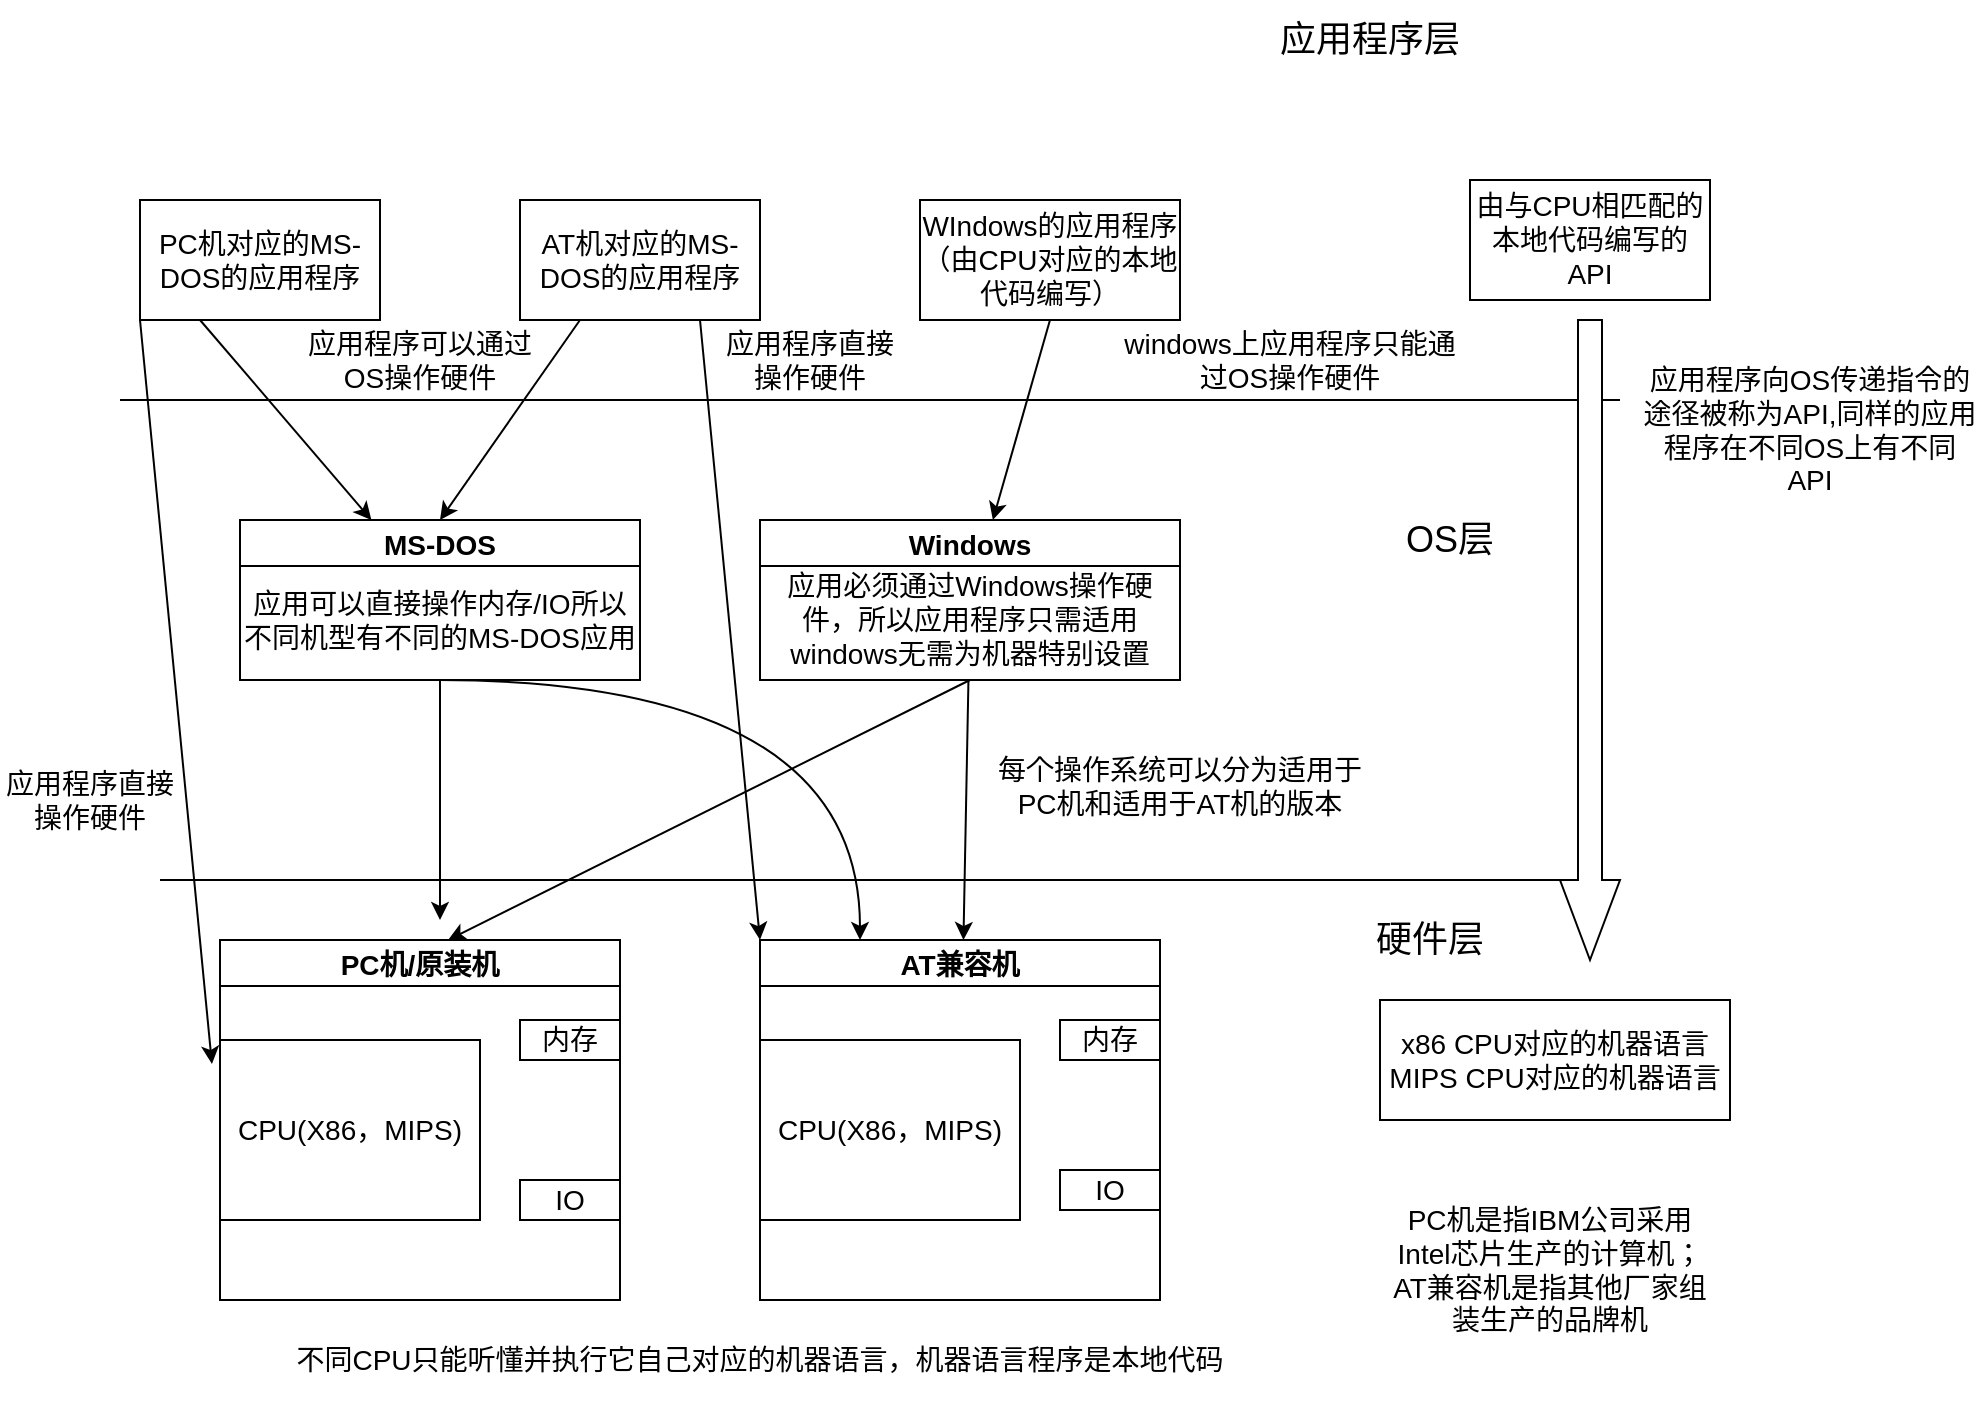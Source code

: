 <mxfile version="15.4.0" type="device"><diagram id="wh7y2z8IgzURHm9qdUAP" name="第 1 页"><mxGraphModel dx="1679" dy="494" grid="1" gridSize="10" guides="1" tooltips="1" connect="1" arrows="1" fold="1" page="1" pageScale="1" pageWidth="827" pageHeight="1169" math="0" shadow="0"><root><mxCell id="0"/><mxCell id="1" parent="0"/><mxCell id="rUAq9ytYSigDpX9vsm52-1" value="PC机/原装机" style="swimlane;fontSize=14;" vertex="1" parent="1"><mxGeometry x="90" y="760" width="200" height="180" as="geometry"/></mxCell><mxCell id="rUAq9ytYSigDpX9vsm52-5" value="内存" style="rounded=0;whiteSpace=wrap;html=1;fontSize=14;" vertex="1" parent="rUAq9ytYSigDpX9vsm52-1"><mxGeometry x="150" y="40" width="50" height="20" as="geometry"/></mxCell><mxCell id="rUAq9ytYSigDpX9vsm52-4" value="IO" style="rounded=0;whiteSpace=wrap;html=1;fontSize=14;" vertex="1" parent="rUAq9ytYSigDpX9vsm52-1"><mxGeometry x="150" y="120" width="50" height="20" as="geometry"/></mxCell><mxCell id="rUAq9ytYSigDpX9vsm52-3" value="CPU(X86，MIPS)" style="rounded=0;whiteSpace=wrap;html=1;fontSize=14;" vertex="1" parent="rUAq9ytYSigDpX9vsm52-1"><mxGeometry y="50" width="130" height="90" as="geometry"/></mxCell><mxCell id="rUAq9ytYSigDpX9vsm52-6" value="AT兼容机" style="swimlane;fontSize=14;" vertex="1" parent="1"><mxGeometry x="360" y="760" width="200" height="180" as="geometry"/></mxCell><mxCell id="rUAq9ytYSigDpX9vsm52-7" value="内存" style="rounded=0;whiteSpace=wrap;html=1;fontSize=14;" vertex="1" parent="rUAq9ytYSigDpX9vsm52-6"><mxGeometry x="150" y="40" width="50" height="20" as="geometry"/></mxCell><mxCell id="rUAq9ytYSigDpX9vsm52-8" value="IO" style="rounded=0;whiteSpace=wrap;html=1;fontSize=14;" vertex="1" parent="rUAq9ytYSigDpX9vsm52-6"><mxGeometry x="150" y="115" width="50" height="20" as="geometry"/></mxCell><mxCell id="rUAq9ytYSigDpX9vsm52-9" value="CPU(X86，MIPS)" style="rounded=0;whiteSpace=wrap;html=1;fontSize=14;" vertex="1" parent="rUAq9ytYSigDpX9vsm52-6"><mxGeometry y="50" width="130" height="90" as="geometry"/></mxCell><mxCell id="rUAq9ytYSigDpX9vsm52-10" value="PC机是指IBM公司采用Intel芯片生产的计算机；AT兼容机是指其他厂家组装生产的品牌机" style="text;html=1;strokeColor=none;fillColor=none;align=center;verticalAlign=middle;whiteSpace=wrap;rounded=0;fontSize=14;" vertex="1" parent="1"><mxGeometry x="670" y="860" width="170" height="130" as="geometry"/></mxCell><mxCell id="rUAq9ytYSigDpX9vsm52-13" value="" style="endArrow=none;html=1;rounded=0;fontSize=14;edgeStyle=orthogonalEdgeStyle;" edge="1" parent="1"><mxGeometry width="50" height="50" relative="1" as="geometry"><mxPoint x="60" y="730" as="sourcePoint"/><mxPoint x="790" y="730" as="targetPoint"/><Array as="points"><mxPoint x="250" y="730"/></Array></mxGeometry></mxCell><mxCell id="rUAq9ytYSigDpX9vsm52-14" value="&lt;font style=&quot;font-size: 18px&quot;&gt;硬件层&lt;/font&gt;" style="text;html=1;strokeColor=none;fillColor=none;align=center;verticalAlign=middle;whiteSpace=wrap;rounded=0;fontSize=14;" vertex="1" parent="1"><mxGeometry x="610" y="740" width="170" height="40" as="geometry"/></mxCell><mxCell id="rUAq9ytYSigDpX9vsm52-24" style="edgeStyle=orthogonalEdgeStyle;rounded=0;orthogonalLoop=1;jettySize=auto;html=1;exitX=0.5;exitY=1;exitDx=0;exitDy=0;fontSize=14;" edge="1" parent="1" source="rUAq9ytYSigDpX9vsm52-16"><mxGeometry relative="1" as="geometry"><mxPoint x="200" y="750" as="targetPoint"/></mxGeometry></mxCell><mxCell id="rUAq9ytYSigDpX9vsm52-16" value="MS-DOS" style="swimlane;fontSize=14;startSize=23;" vertex="1" parent="1"><mxGeometry x="100" y="550" width="200" height="80" as="geometry"/></mxCell><mxCell id="rUAq9ytYSigDpX9vsm52-49" value="&lt;font style=&quot;font-size: 14px&quot;&gt;应用可以直接操作内存/IO所以不同机型有不同的MS-DOS应用&lt;/font&gt;" style="text;html=1;strokeColor=none;fillColor=none;align=center;verticalAlign=middle;whiteSpace=wrap;rounded=0;fontSize=14;" vertex="1" parent="rUAq9ytYSigDpX9vsm52-16"><mxGeometry y="30" width="200" height="40" as="geometry"/></mxCell><mxCell id="rUAq9ytYSigDpX9vsm52-28" style="rounded=0;orthogonalLoop=1;jettySize=auto;html=1;exitX=0.5;exitY=1;exitDx=0;exitDy=0;entryX=0.57;entryY=0;entryDx=0;entryDy=0;entryPerimeter=0;fontSize=14;" edge="1" parent="1" source="rUAq9ytYSigDpX9vsm52-20" target="rUAq9ytYSigDpX9vsm52-1"><mxGeometry relative="1" as="geometry"/></mxCell><mxCell id="rUAq9ytYSigDpX9vsm52-29" style="edgeStyle=none;rounded=0;orthogonalLoop=1;jettySize=auto;html=1;fontSize=14;" edge="1" parent="1" source="rUAq9ytYSigDpX9vsm52-20" target="rUAq9ytYSigDpX9vsm52-6"><mxGeometry relative="1" as="geometry"/></mxCell><mxCell id="rUAq9ytYSigDpX9vsm52-20" value="Windows" style="swimlane;fontSize=14;" vertex="1" parent="1"><mxGeometry x="360" y="550" width="210" height="80" as="geometry"/></mxCell><mxCell id="rUAq9ytYSigDpX9vsm52-50" value="&lt;font style=&quot;font-size: 14px&quot;&gt;应用必须通过Windows操作硬件，所以应用程序只需适用windows无需为机器特别设置&lt;/font&gt;" style="text;html=1;strokeColor=none;fillColor=none;align=center;verticalAlign=middle;whiteSpace=wrap;rounded=0;fontSize=14;" vertex="1" parent="rUAq9ytYSigDpX9vsm52-20"><mxGeometry x="5" y="30" width="200" height="40" as="geometry"/></mxCell><mxCell id="rUAq9ytYSigDpX9vsm52-27" value="" style="endArrow=classic;html=1;rounded=0;fontSize=14;edgeStyle=orthogonalEdgeStyle;curved=1;entryX=0.25;entryY=0;entryDx=0;entryDy=0;" edge="1" parent="1" target="rUAq9ytYSigDpX9vsm52-6"><mxGeometry width="50" height="50" relative="1" as="geometry"><mxPoint x="200" y="630" as="sourcePoint"/><mxPoint x="430" y="710" as="targetPoint"/></mxGeometry></mxCell><mxCell id="rUAq9ytYSigDpX9vsm52-30" value="每个操作系统可以分为适用于PC机和适用于AT机的版本" style="text;html=1;strokeColor=none;fillColor=none;align=center;verticalAlign=middle;whiteSpace=wrap;rounded=0;fontSize=14;" vertex="1" parent="1"><mxGeometry x="470" y="650" width="200" height="65" as="geometry"/></mxCell><mxCell id="rUAq9ytYSigDpX9vsm52-32" value="不同CPU只能听懂并执行它自己对应的机器语言，机器语言程序是本地代码" style="text;html=1;strokeColor=none;fillColor=none;align=center;verticalAlign=middle;whiteSpace=wrap;rounded=0;fontSize=14;" vertex="1" parent="1"><mxGeometry x="60" y="950" width="600" height="40" as="geometry"/></mxCell><mxCell id="rUAq9ytYSigDpX9vsm52-34" value="&lt;font style=&quot;font-size: 18px&quot;&gt;OS层&lt;/font&gt;" style="text;html=1;strokeColor=none;fillColor=none;align=center;verticalAlign=middle;whiteSpace=wrap;rounded=0;fontSize=14;" vertex="1" parent="1"><mxGeometry x="620" y="540" width="170" height="40" as="geometry"/></mxCell><mxCell id="rUAq9ytYSigDpX9vsm52-38" style="edgeStyle=none;rounded=0;orthogonalLoop=1;jettySize=auto;html=1;exitX=0.25;exitY=1;exitDx=0;exitDy=0;fontSize=14;" edge="1" parent="1" source="rUAq9ytYSigDpX9vsm52-35" target="rUAq9ytYSigDpX9vsm52-16"><mxGeometry relative="1" as="geometry"/></mxCell><mxCell id="rUAq9ytYSigDpX9vsm52-41" style="edgeStyle=none;rounded=0;orthogonalLoop=1;jettySize=auto;html=1;exitX=0;exitY=1;exitDx=0;exitDy=0;entryX=-0.031;entryY=0.133;entryDx=0;entryDy=0;entryPerimeter=0;fontSize=14;" edge="1" parent="1" source="rUAq9ytYSigDpX9vsm52-35" target="rUAq9ytYSigDpX9vsm52-3"><mxGeometry relative="1" as="geometry"/></mxCell><mxCell id="rUAq9ytYSigDpX9vsm52-35" value="PC机对应的MS-DOS的应用程序" style="rounded=0;whiteSpace=wrap;html=1;fontSize=14;" vertex="1" parent="1"><mxGeometry x="50" y="390" width="120" height="60" as="geometry"/></mxCell><mxCell id="rUAq9ytYSigDpX9vsm52-39" style="edgeStyle=none;rounded=0;orthogonalLoop=1;jettySize=auto;html=1;exitX=0.25;exitY=1;exitDx=0;exitDy=0;entryX=0.5;entryY=0;entryDx=0;entryDy=0;fontSize=14;" edge="1" parent="1" source="rUAq9ytYSigDpX9vsm52-36" target="rUAq9ytYSigDpX9vsm52-16"><mxGeometry relative="1" as="geometry"/></mxCell><mxCell id="rUAq9ytYSigDpX9vsm52-42" style="edgeStyle=none;rounded=0;orthogonalLoop=1;jettySize=auto;html=1;exitX=0.75;exitY=1;exitDx=0;exitDy=0;entryX=0;entryY=0;entryDx=0;entryDy=0;fontSize=14;" edge="1" parent="1" source="rUAq9ytYSigDpX9vsm52-36" target="rUAq9ytYSigDpX9vsm52-6"><mxGeometry relative="1" as="geometry"/></mxCell><mxCell id="rUAq9ytYSigDpX9vsm52-36" value="AT机对应的MS-DOS的应用程序" style="rounded=0;whiteSpace=wrap;html=1;fontSize=14;" vertex="1" parent="1"><mxGeometry x="240" y="390" width="120" height="60" as="geometry"/></mxCell><mxCell id="rUAq9ytYSigDpX9vsm52-46" style="edgeStyle=none;rounded=0;orthogonalLoop=1;jettySize=auto;html=1;exitX=0.5;exitY=1;exitDx=0;exitDy=0;fontSize=14;" edge="1" parent="1" source="rUAq9ytYSigDpX9vsm52-37" target="rUAq9ytYSigDpX9vsm52-20"><mxGeometry relative="1" as="geometry"/></mxCell><mxCell id="rUAq9ytYSigDpX9vsm52-37" value="WIndows的应用程序（由CPU对应的本地代码编写）" style="rounded=0;whiteSpace=wrap;html=1;fontSize=14;" vertex="1" parent="1"><mxGeometry x="440" y="390" width="130" height="60" as="geometry"/></mxCell><mxCell id="rUAq9ytYSigDpX9vsm52-40" value="&lt;font style=&quot;font-size: 14px&quot;&gt;应用程序可以通过OS操作硬件&lt;/font&gt;" style="text;html=1;strokeColor=none;fillColor=none;align=center;verticalAlign=middle;whiteSpace=wrap;rounded=0;fontSize=14;" vertex="1" parent="1"><mxGeometry x="130" y="450" width="120" height="40" as="geometry"/></mxCell><mxCell id="rUAq9ytYSigDpX9vsm52-43" value="&lt;font style=&quot;font-size: 14px&quot;&gt;应用程序直接操作硬件&lt;/font&gt;" style="text;html=1;strokeColor=none;fillColor=none;align=center;verticalAlign=middle;whiteSpace=wrap;rounded=0;fontSize=14;" vertex="1" parent="1"><mxGeometry x="-20" y="670" width="90" height="40" as="geometry"/></mxCell><mxCell id="rUAq9ytYSigDpX9vsm52-44" value="&lt;font style=&quot;font-size: 14px&quot;&gt;应用程序直接操作硬件&lt;/font&gt;" style="text;html=1;strokeColor=none;fillColor=none;align=center;verticalAlign=middle;whiteSpace=wrap;rounded=0;fontSize=14;" vertex="1" parent="1"><mxGeometry x="340" y="450" width="90" height="40" as="geometry"/></mxCell><mxCell id="rUAq9ytYSigDpX9vsm52-45" value="&lt;font style=&quot;font-size: 14px&quot;&gt;windows上应用程序只能通过OS操作硬件&lt;/font&gt;" style="text;html=1;strokeColor=none;fillColor=none;align=center;verticalAlign=middle;whiteSpace=wrap;rounded=0;fontSize=14;" vertex="1" parent="1"><mxGeometry x="540" y="450" width="170" height="40" as="geometry"/></mxCell><mxCell id="rUAq9ytYSigDpX9vsm52-47" value="&lt;font style=&quot;font-size: 18px&quot;&gt;应用程序层&lt;/font&gt;" style="text;html=1;strokeColor=none;fillColor=none;align=center;verticalAlign=middle;whiteSpace=wrap;rounded=0;fontSize=14;" vertex="1" parent="1"><mxGeometry x="580" y="290" width="170" height="40" as="geometry"/></mxCell><mxCell id="rUAq9ytYSigDpX9vsm52-54" value="" style="endArrow=none;html=1;rounded=0;fontSize=14;edgeStyle=orthogonalEdgeStyle;" edge="1" parent="1"><mxGeometry width="50" height="50" relative="1" as="geometry"><mxPoint x="40" y="490" as="sourcePoint"/><mxPoint x="790" y="490" as="targetPoint"/><Array as="points"><mxPoint x="230" y="490"/></Array></mxGeometry></mxCell><mxCell id="rUAq9ytYSigDpX9vsm52-55" value="" style="html=1;shadow=0;dashed=0;align=center;verticalAlign=middle;shape=mxgraph.arrows2.arrow;dy=0.6;dx=40;direction=south;notch=0;fontSize=14;" vertex="1" parent="1"><mxGeometry x="760" y="450" width="30" height="320" as="geometry"/></mxCell><mxCell id="rUAq9ytYSigDpX9vsm52-56" value="&lt;font style=&quot;font-size: 14px&quot;&gt;应用程序向OS传递指令的途径被称为API,同样的应用程序在不同OS上有不同API&lt;/font&gt;" style="text;html=1;strokeColor=none;fillColor=none;align=center;verticalAlign=middle;whiteSpace=wrap;rounded=0;fontSize=14;" vertex="1" parent="1"><mxGeometry x="800" y="460" width="170" height="90" as="geometry"/></mxCell><mxCell id="rUAq9ytYSigDpX9vsm52-57" value="由与CPU相匹配的本地代码编写的API" style="rounded=0;whiteSpace=wrap;html=1;fontSize=14;" vertex="1" parent="1"><mxGeometry x="715" y="380" width="120" height="60" as="geometry"/></mxCell><mxCell id="rUAq9ytYSigDpX9vsm52-60" value="x86 CPU对应的机器语言&lt;br&gt;MIPS CPU对应的机器语言" style="rounded=0;whiteSpace=wrap;html=1;fontSize=14;" vertex="1" parent="1"><mxGeometry x="670" y="790" width="175" height="60" as="geometry"/></mxCell></root></mxGraphModel></diagram></mxfile>